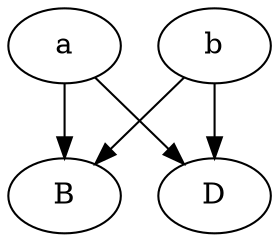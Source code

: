 strict digraph "" {
	a -> B	 [weight=1.0];
	a -> D	 [weight=1.0];
	b -> B	 [weight=1.0];
	b -> D	 [weight=1.0];
}
